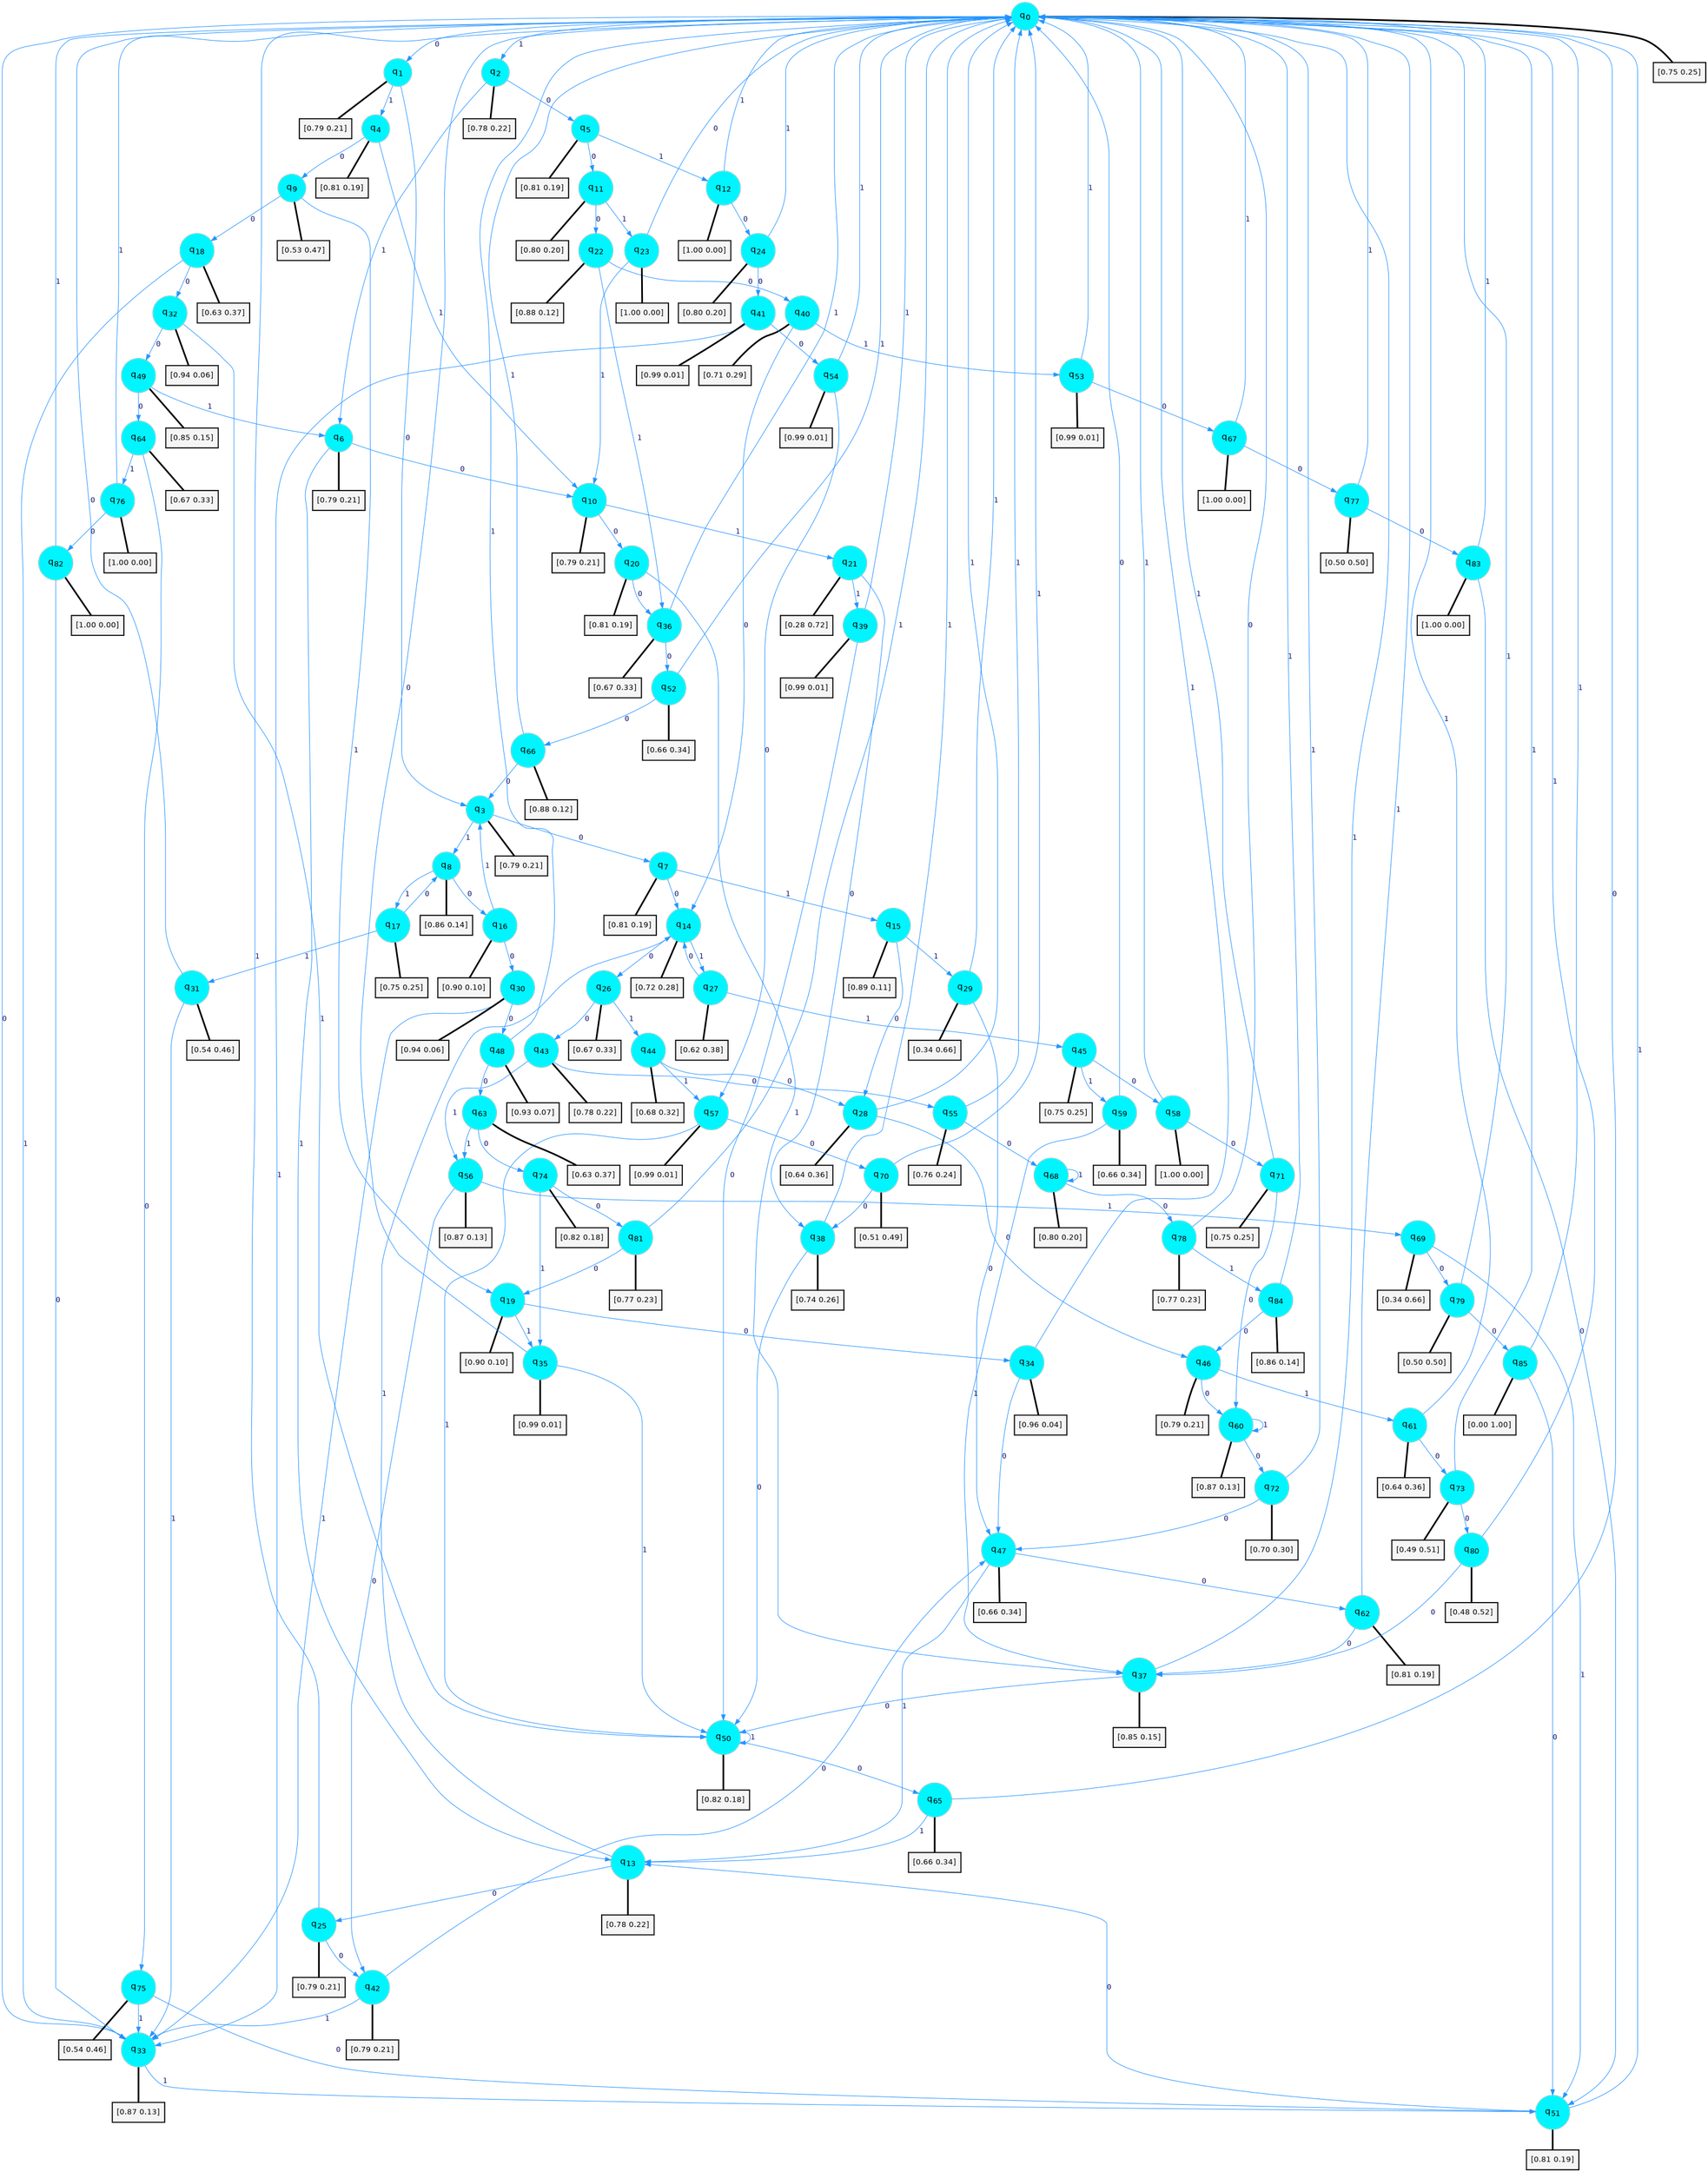digraph G {
graph [
bgcolor=transparent, dpi=300, rankdir=TD, size="40,25"];
node [
color=gray, fillcolor=turquoise1, fontcolor=black, fontname=Helvetica, fontsize=16, fontweight=bold, shape=circle, style=filled];
edge [
arrowsize=1, color=dodgerblue1, fontcolor=midnightblue, fontname=courier, fontweight=bold, penwidth=1, style=solid, weight=20];
0[label=<q<SUB>0</SUB>>];
1[label=<q<SUB>1</SUB>>];
2[label=<q<SUB>2</SUB>>];
3[label=<q<SUB>3</SUB>>];
4[label=<q<SUB>4</SUB>>];
5[label=<q<SUB>5</SUB>>];
6[label=<q<SUB>6</SUB>>];
7[label=<q<SUB>7</SUB>>];
8[label=<q<SUB>8</SUB>>];
9[label=<q<SUB>9</SUB>>];
10[label=<q<SUB>10</SUB>>];
11[label=<q<SUB>11</SUB>>];
12[label=<q<SUB>12</SUB>>];
13[label=<q<SUB>13</SUB>>];
14[label=<q<SUB>14</SUB>>];
15[label=<q<SUB>15</SUB>>];
16[label=<q<SUB>16</SUB>>];
17[label=<q<SUB>17</SUB>>];
18[label=<q<SUB>18</SUB>>];
19[label=<q<SUB>19</SUB>>];
20[label=<q<SUB>20</SUB>>];
21[label=<q<SUB>21</SUB>>];
22[label=<q<SUB>22</SUB>>];
23[label=<q<SUB>23</SUB>>];
24[label=<q<SUB>24</SUB>>];
25[label=<q<SUB>25</SUB>>];
26[label=<q<SUB>26</SUB>>];
27[label=<q<SUB>27</SUB>>];
28[label=<q<SUB>28</SUB>>];
29[label=<q<SUB>29</SUB>>];
30[label=<q<SUB>30</SUB>>];
31[label=<q<SUB>31</SUB>>];
32[label=<q<SUB>32</SUB>>];
33[label=<q<SUB>33</SUB>>];
34[label=<q<SUB>34</SUB>>];
35[label=<q<SUB>35</SUB>>];
36[label=<q<SUB>36</SUB>>];
37[label=<q<SUB>37</SUB>>];
38[label=<q<SUB>38</SUB>>];
39[label=<q<SUB>39</SUB>>];
40[label=<q<SUB>40</SUB>>];
41[label=<q<SUB>41</SUB>>];
42[label=<q<SUB>42</SUB>>];
43[label=<q<SUB>43</SUB>>];
44[label=<q<SUB>44</SUB>>];
45[label=<q<SUB>45</SUB>>];
46[label=<q<SUB>46</SUB>>];
47[label=<q<SUB>47</SUB>>];
48[label=<q<SUB>48</SUB>>];
49[label=<q<SUB>49</SUB>>];
50[label=<q<SUB>50</SUB>>];
51[label=<q<SUB>51</SUB>>];
52[label=<q<SUB>52</SUB>>];
53[label=<q<SUB>53</SUB>>];
54[label=<q<SUB>54</SUB>>];
55[label=<q<SUB>55</SUB>>];
56[label=<q<SUB>56</SUB>>];
57[label=<q<SUB>57</SUB>>];
58[label=<q<SUB>58</SUB>>];
59[label=<q<SUB>59</SUB>>];
60[label=<q<SUB>60</SUB>>];
61[label=<q<SUB>61</SUB>>];
62[label=<q<SUB>62</SUB>>];
63[label=<q<SUB>63</SUB>>];
64[label=<q<SUB>64</SUB>>];
65[label=<q<SUB>65</SUB>>];
66[label=<q<SUB>66</SUB>>];
67[label=<q<SUB>67</SUB>>];
68[label=<q<SUB>68</SUB>>];
69[label=<q<SUB>69</SUB>>];
70[label=<q<SUB>70</SUB>>];
71[label=<q<SUB>71</SUB>>];
72[label=<q<SUB>72</SUB>>];
73[label=<q<SUB>73</SUB>>];
74[label=<q<SUB>74</SUB>>];
75[label=<q<SUB>75</SUB>>];
76[label=<q<SUB>76</SUB>>];
77[label=<q<SUB>77</SUB>>];
78[label=<q<SUB>78</SUB>>];
79[label=<q<SUB>79</SUB>>];
80[label=<q<SUB>80</SUB>>];
81[label=<q<SUB>81</SUB>>];
82[label=<q<SUB>82</SUB>>];
83[label=<q<SUB>83</SUB>>];
84[label=<q<SUB>84</SUB>>];
85[label=<q<SUB>85</SUB>>];
86[label="[0.75 0.25]", shape=box,fontcolor=black, fontname=Helvetica, fontsize=14, penwidth=2, fillcolor=whitesmoke,color=black];
87[label="[0.79 0.21]", shape=box,fontcolor=black, fontname=Helvetica, fontsize=14, penwidth=2, fillcolor=whitesmoke,color=black];
88[label="[0.78 0.22]", shape=box,fontcolor=black, fontname=Helvetica, fontsize=14, penwidth=2, fillcolor=whitesmoke,color=black];
89[label="[0.79 0.21]", shape=box,fontcolor=black, fontname=Helvetica, fontsize=14, penwidth=2, fillcolor=whitesmoke,color=black];
90[label="[0.81 0.19]", shape=box,fontcolor=black, fontname=Helvetica, fontsize=14, penwidth=2, fillcolor=whitesmoke,color=black];
91[label="[0.81 0.19]", shape=box,fontcolor=black, fontname=Helvetica, fontsize=14, penwidth=2, fillcolor=whitesmoke,color=black];
92[label="[0.79 0.21]", shape=box,fontcolor=black, fontname=Helvetica, fontsize=14, penwidth=2, fillcolor=whitesmoke,color=black];
93[label="[0.81 0.19]", shape=box,fontcolor=black, fontname=Helvetica, fontsize=14, penwidth=2, fillcolor=whitesmoke,color=black];
94[label="[0.86 0.14]", shape=box,fontcolor=black, fontname=Helvetica, fontsize=14, penwidth=2, fillcolor=whitesmoke,color=black];
95[label="[0.53 0.47]", shape=box,fontcolor=black, fontname=Helvetica, fontsize=14, penwidth=2, fillcolor=whitesmoke,color=black];
96[label="[0.79 0.21]", shape=box,fontcolor=black, fontname=Helvetica, fontsize=14, penwidth=2, fillcolor=whitesmoke,color=black];
97[label="[0.80 0.20]", shape=box,fontcolor=black, fontname=Helvetica, fontsize=14, penwidth=2, fillcolor=whitesmoke,color=black];
98[label="[1.00 0.00]", shape=box,fontcolor=black, fontname=Helvetica, fontsize=14, penwidth=2, fillcolor=whitesmoke,color=black];
99[label="[0.78 0.22]", shape=box,fontcolor=black, fontname=Helvetica, fontsize=14, penwidth=2, fillcolor=whitesmoke,color=black];
100[label="[0.72 0.28]", shape=box,fontcolor=black, fontname=Helvetica, fontsize=14, penwidth=2, fillcolor=whitesmoke,color=black];
101[label="[0.89 0.11]", shape=box,fontcolor=black, fontname=Helvetica, fontsize=14, penwidth=2, fillcolor=whitesmoke,color=black];
102[label="[0.90 0.10]", shape=box,fontcolor=black, fontname=Helvetica, fontsize=14, penwidth=2, fillcolor=whitesmoke,color=black];
103[label="[0.75 0.25]", shape=box,fontcolor=black, fontname=Helvetica, fontsize=14, penwidth=2, fillcolor=whitesmoke,color=black];
104[label="[0.63 0.37]", shape=box,fontcolor=black, fontname=Helvetica, fontsize=14, penwidth=2, fillcolor=whitesmoke,color=black];
105[label="[0.90 0.10]", shape=box,fontcolor=black, fontname=Helvetica, fontsize=14, penwidth=2, fillcolor=whitesmoke,color=black];
106[label="[0.81 0.19]", shape=box,fontcolor=black, fontname=Helvetica, fontsize=14, penwidth=2, fillcolor=whitesmoke,color=black];
107[label="[0.28 0.72]", shape=box,fontcolor=black, fontname=Helvetica, fontsize=14, penwidth=2, fillcolor=whitesmoke,color=black];
108[label="[0.88 0.12]", shape=box,fontcolor=black, fontname=Helvetica, fontsize=14, penwidth=2, fillcolor=whitesmoke,color=black];
109[label="[1.00 0.00]", shape=box,fontcolor=black, fontname=Helvetica, fontsize=14, penwidth=2, fillcolor=whitesmoke,color=black];
110[label="[0.80 0.20]", shape=box,fontcolor=black, fontname=Helvetica, fontsize=14, penwidth=2, fillcolor=whitesmoke,color=black];
111[label="[0.79 0.21]", shape=box,fontcolor=black, fontname=Helvetica, fontsize=14, penwidth=2, fillcolor=whitesmoke,color=black];
112[label="[0.67 0.33]", shape=box,fontcolor=black, fontname=Helvetica, fontsize=14, penwidth=2, fillcolor=whitesmoke,color=black];
113[label="[0.62 0.38]", shape=box,fontcolor=black, fontname=Helvetica, fontsize=14, penwidth=2, fillcolor=whitesmoke,color=black];
114[label="[0.64 0.36]", shape=box,fontcolor=black, fontname=Helvetica, fontsize=14, penwidth=2, fillcolor=whitesmoke,color=black];
115[label="[0.34 0.66]", shape=box,fontcolor=black, fontname=Helvetica, fontsize=14, penwidth=2, fillcolor=whitesmoke,color=black];
116[label="[0.94 0.06]", shape=box,fontcolor=black, fontname=Helvetica, fontsize=14, penwidth=2, fillcolor=whitesmoke,color=black];
117[label="[0.54 0.46]", shape=box,fontcolor=black, fontname=Helvetica, fontsize=14, penwidth=2, fillcolor=whitesmoke,color=black];
118[label="[0.94 0.06]", shape=box,fontcolor=black, fontname=Helvetica, fontsize=14, penwidth=2, fillcolor=whitesmoke,color=black];
119[label="[0.87 0.13]", shape=box,fontcolor=black, fontname=Helvetica, fontsize=14, penwidth=2, fillcolor=whitesmoke,color=black];
120[label="[0.96 0.04]", shape=box,fontcolor=black, fontname=Helvetica, fontsize=14, penwidth=2, fillcolor=whitesmoke,color=black];
121[label="[0.99 0.01]", shape=box,fontcolor=black, fontname=Helvetica, fontsize=14, penwidth=2, fillcolor=whitesmoke,color=black];
122[label="[0.67 0.33]", shape=box,fontcolor=black, fontname=Helvetica, fontsize=14, penwidth=2, fillcolor=whitesmoke,color=black];
123[label="[0.85 0.15]", shape=box,fontcolor=black, fontname=Helvetica, fontsize=14, penwidth=2, fillcolor=whitesmoke,color=black];
124[label="[0.74 0.26]", shape=box,fontcolor=black, fontname=Helvetica, fontsize=14, penwidth=2, fillcolor=whitesmoke,color=black];
125[label="[0.99 0.01]", shape=box,fontcolor=black, fontname=Helvetica, fontsize=14, penwidth=2, fillcolor=whitesmoke,color=black];
126[label="[0.71 0.29]", shape=box,fontcolor=black, fontname=Helvetica, fontsize=14, penwidth=2, fillcolor=whitesmoke,color=black];
127[label="[0.99 0.01]", shape=box,fontcolor=black, fontname=Helvetica, fontsize=14, penwidth=2, fillcolor=whitesmoke,color=black];
128[label="[0.79 0.21]", shape=box,fontcolor=black, fontname=Helvetica, fontsize=14, penwidth=2, fillcolor=whitesmoke,color=black];
129[label="[0.78 0.22]", shape=box,fontcolor=black, fontname=Helvetica, fontsize=14, penwidth=2, fillcolor=whitesmoke,color=black];
130[label="[0.68 0.32]", shape=box,fontcolor=black, fontname=Helvetica, fontsize=14, penwidth=2, fillcolor=whitesmoke,color=black];
131[label="[0.75 0.25]", shape=box,fontcolor=black, fontname=Helvetica, fontsize=14, penwidth=2, fillcolor=whitesmoke,color=black];
132[label="[0.79 0.21]", shape=box,fontcolor=black, fontname=Helvetica, fontsize=14, penwidth=2, fillcolor=whitesmoke,color=black];
133[label="[0.66 0.34]", shape=box,fontcolor=black, fontname=Helvetica, fontsize=14, penwidth=2, fillcolor=whitesmoke,color=black];
134[label="[0.93 0.07]", shape=box,fontcolor=black, fontname=Helvetica, fontsize=14, penwidth=2, fillcolor=whitesmoke,color=black];
135[label="[0.85 0.15]", shape=box,fontcolor=black, fontname=Helvetica, fontsize=14, penwidth=2, fillcolor=whitesmoke,color=black];
136[label="[0.82 0.18]", shape=box,fontcolor=black, fontname=Helvetica, fontsize=14, penwidth=2, fillcolor=whitesmoke,color=black];
137[label="[0.81 0.19]", shape=box,fontcolor=black, fontname=Helvetica, fontsize=14, penwidth=2, fillcolor=whitesmoke,color=black];
138[label="[0.66 0.34]", shape=box,fontcolor=black, fontname=Helvetica, fontsize=14, penwidth=2, fillcolor=whitesmoke,color=black];
139[label="[0.99 0.01]", shape=box,fontcolor=black, fontname=Helvetica, fontsize=14, penwidth=2, fillcolor=whitesmoke,color=black];
140[label="[0.99 0.01]", shape=box,fontcolor=black, fontname=Helvetica, fontsize=14, penwidth=2, fillcolor=whitesmoke,color=black];
141[label="[0.76 0.24]", shape=box,fontcolor=black, fontname=Helvetica, fontsize=14, penwidth=2, fillcolor=whitesmoke,color=black];
142[label="[0.87 0.13]", shape=box,fontcolor=black, fontname=Helvetica, fontsize=14, penwidth=2, fillcolor=whitesmoke,color=black];
143[label="[0.99 0.01]", shape=box,fontcolor=black, fontname=Helvetica, fontsize=14, penwidth=2, fillcolor=whitesmoke,color=black];
144[label="[1.00 0.00]", shape=box,fontcolor=black, fontname=Helvetica, fontsize=14, penwidth=2, fillcolor=whitesmoke,color=black];
145[label="[0.66 0.34]", shape=box,fontcolor=black, fontname=Helvetica, fontsize=14, penwidth=2, fillcolor=whitesmoke,color=black];
146[label="[0.87 0.13]", shape=box,fontcolor=black, fontname=Helvetica, fontsize=14, penwidth=2, fillcolor=whitesmoke,color=black];
147[label="[0.64 0.36]", shape=box,fontcolor=black, fontname=Helvetica, fontsize=14, penwidth=2, fillcolor=whitesmoke,color=black];
148[label="[0.81 0.19]", shape=box,fontcolor=black, fontname=Helvetica, fontsize=14, penwidth=2, fillcolor=whitesmoke,color=black];
149[label="[0.63 0.37]", shape=box,fontcolor=black, fontname=Helvetica, fontsize=14, penwidth=2, fillcolor=whitesmoke,color=black];
150[label="[0.67 0.33]", shape=box,fontcolor=black, fontname=Helvetica, fontsize=14, penwidth=2, fillcolor=whitesmoke,color=black];
151[label="[0.66 0.34]", shape=box,fontcolor=black, fontname=Helvetica, fontsize=14, penwidth=2, fillcolor=whitesmoke,color=black];
152[label="[0.88 0.12]", shape=box,fontcolor=black, fontname=Helvetica, fontsize=14, penwidth=2, fillcolor=whitesmoke,color=black];
153[label="[1.00 0.00]", shape=box,fontcolor=black, fontname=Helvetica, fontsize=14, penwidth=2, fillcolor=whitesmoke,color=black];
154[label="[0.80 0.20]", shape=box,fontcolor=black, fontname=Helvetica, fontsize=14, penwidth=2, fillcolor=whitesmoke,color=black];
155[label="[0.34 0.66]", shape=box,fontcolor=black, fontname=Helvetica, fontsize=14, penwidth=2, fillcolor=whitesmoke,color=black];
156[label="[0.51 0.49]", shape=box,fontcolor=black, fontname=Helvetica, fontsize=14, penwidth=2, fillcolor=whitesmoke,color=black];
157[label="[0.75 0.25]", shape=box,fontcolor=black, fontname=Helvetica, fontsize=14, penwidth=2, fillcolor=whitesmoke,color=black];
158[label="[0.70 0.30]", shape=box,fontcolor=black, fontname=Helvetica, fontsize=14, penwidth=2, fillcolor=whitesmoke,color=black];
159[label="[0.49 0.51]", shape=box,fontcolor=black, fontname=Helvetica, fontsize=14, penwidth=2, fillcolor=whitesmoke,color=black];
160[label="[0.82 0.18]", shape=box,fontcolor=black, fontname=Helvetica, fontsize=14, penwidth=2, fillcolor=whitesmoke,color=black];
161[label="[0.54 0.46]", shape=box,fontcolor=black, fontname=Helvetica, fontsize=14, penwidth=2, fillcolor=whitesmoke,color=black];
162[label="[1.00 0.00]", shape=box,fontcolor=black, fontname=Helvetica, fontsize=14, penwidth=2, fillcolor=whitesmoke,color=black];
163[label="[0.50 0.50]", shape=box,fontcolor=black, fontname=Helvetica, fontsize=14, penwidth=2, fillcolor=whitesmoke,color=black];
164[label="[0.77 0.23]", shape=box,fontcolor=black, fontname=Helvetica, fontsize=14, penwidth=2, fillcolor=whitesmoke,color=black];
165[label="[0.50 0.50]", shape=box,fontcolor=black, fontname=Helvetica, fontsize=14, penwidth=2, fillcolor=whitesmoke,color=black];
166[label="[0.48 0.52]", shape=box,fontcolor=black, fontname=Helvetica, fontsize=14, penwidth=2, fillcolor=whitesmoke,color=black];
167[label="[0.77 0.23]", shape=box,fontcolor=black, fontname=Helvetica, fontsize=14, penwidth=2, fillcolor=whitesmoke,color=black];
168[label="[1.00 0.00]", shape=box,fontcolor=black, fontname=Helvetica, fontsize=14, penwidth=2, fillcolor=whitesmoke,color=black];
169[label="[1.00 0.00]", shape=box,fontcolor=black, fontname=Helvetica, fontsize=14, penwidth=2, fillcolor=whitesmoke,color=black];
170[label="[0.86 0.14]", shape=box,fontcolor=black, fontname=Helvetica, fontsize=14, penwidth=2, fillcolor=whitesmoke,color=black];
171[label="[0.00 1.00]", shape=box,fontcolor=black, fontname=Helvetica, fontsize=14, penwidth=2, fillcolor=whitesmoke,color=black];
0->1 [label=0];
0->2 [label=1];
0->86 [arrowhead=none, penwidth=3,color=black];
1->3 [label=0];
1->4 [label=1];
1->87 [arrowhead=none, penwidth=3,color=black];
2->5 [label=0];
2->6 [label=1];
2->88 [arrowhead=none, penwidth=3,color=black];
3->7 [label=0];
3->8 [label=1];
3->89 [arrowhead=none, penwidth=3,color=black];
4->9 [label=0];
4->10 [label=1];
4->90 [arrowhead=none, penwidth=3,color=black];
5->11 [label=0];
5->12 [label=1];
5->91 [arrowhead=none, penwidth=3,color=black];
6->10 [label=0];
6->13 [label=1];
6->92 [arrowhead=none, penwidth=3,color=black];
7->14 [label=0];
7->15 [label=1];
7->93 [arrowhead=none, penwidth=3,color=black];
8->16 [label=0];
8->17 [label=1];
8->94 [arrowhead=none, penwidth=3,color=black];
9->18 [label=0];
9->19 [label=1];
9->95 [arrowhead=none, penwidth=3,color=black];
10->20 [label=0];
10->21 [label=1];
10->96 [arrowhead=none, penwidth=3,color=black];
11->22 [label=0];
11->23 [label=1];
11->97 [arrowhead=none, penwidth=3,color=black];
12->24 [label=0];
12->0 [label=1];
12->98 [arrowhead=none, penwidth=3,color=black];
13->25 [label=0];
13->14 [label=1];
13->99 [arrowhead=none, penwidth=3,color=black];
14->26 [label=0];
14->27 [label=1];
14->100 [arrowhead=none, penwidth=3,color=black];
15->28 [label=0];
15->29 [label=1];
15->101 [arrowhead=none, penwidth=3,color=black];
16->30 [label=0];
16->3 [label=1];
16->102 [arrowhead=none, penwidth=3,color=black];
17->8 [label=0];
17->31 [label=1];
17->103 [arrowhead=none, penwidth=3,color=black];
18->32 [label=0];
18->33 [label=1];
18->104 [arrowhead=none, penwidth=3,color=black];
19->34 [label=0];
19->35 [label=1];
19->105 [arrowhead=none, penwidth=3,color=black];
20->36 [label=0];
20->37 [label=1];
20->106 [arrowhead=none, penwidth=3,color=black];
21->38 [label=0];
21->39 [label=1];
21->107 [arrowhead=none, penwidth=3,color=black];
22->40 [label=0];
22->36 [label=1];
22->108 [arrowhead=none, penwidth=3,color=black];
23->0 [label=0];
23->10 [label=1];
23->109 [arrowhead=none, penwidth=3,color=black];
24->41 [label=0];
24->0 [label=1];
24->110 [arrowhead=none, penwidth=3,color=black];
25->42 [label=0];
25->0 [label=1];
25->111 [arrowhead=none, penwidth=3,color=black];
26->43 [label=0];
26->44 [label=1];
26->112 [arrowhead=none, penwidth=3,color=black];
27->14 [label=0];
27->45 [label=1];
27->113 [arrowhead=none, penwidth=3,color=black];
28->46 [label=0];
28->0 [label=1];
28->114 [arrowhead=none, penwidth=3,color=black];
29->47 [label=0];
29->0 [label=1];
29->115 [arrowhead=none, penwidth=3,color=black];
30->48 [label=0];
30->33 [label=1];
30->116 [arrowhead=none, penwidth=3,color=black];
31->0 [label=0];
31->33 [label=1];
31->117 [arrowhead=none, penwidth=3,color=black];
32->49 [label=0];
32->50 [label=1];
32->118 [arrowhead=none, penwidth=3,color=black];
33->0 [label=0];
33->51 [label=1];
33->119 [arrowhead=none, penwidth=3,color=black];
34->47 [label=0];
34->0 [label=1];
34->120 [arrowhead=none, penwidth=3,color=black];
35->0 [label=0];
35->50 [label=1];
35->121 [arrowhead=none, penwidth=3,color=black];
36->52 [label=0];
36->0 [label=1];
36->122 [arrowhead=none, penwidth=3,color=black];
37->50 [label=0];
37->0 [label=1];
37->123 [arrowhead=none, penwidth=3,color=black];
38->50 [label=0];
38->0 [label=1];
38->124 [arrowhead=none, penwidth=3,color=black];
39->50 [label=0];
39->0 [label=1];
39->125 [arrowhead=none, penwidth=3,color=black];
40->14 [label=0];
40->53 [label=1];
40->126 [arrowhead=none, penwidth=3,color=black];
41->54 [label=0];
41->33 [label=1];
41->127 [arrowhead=none, penwidth=3,color=black];
42->47 [label=0];
42->33 [label=1];
42->128 [arrowhead=none, penwidth=3,color=black];
43->55 [label=0];
43->56 [label=1];
43->129 [arrowhead=none, penwidth=3,color=black];
44->28 [label=0];
44->57 [label=1];
44->130 [arrowhead=none, penwidth=3,color=black];
45->58 [label=0];
45->59 [label=1];
45->131 [arrowhead=none, penwidth=3,color=black];
46->60 [label=0];
46->61 [label=1];
46->132 [arrowhead=none, penwidth=3,color=black];
47->62 [label=0];
47->13 [label=1];
47->133 [arrowhead=none, penwidth=3,color=black];
48->63 [label=0];
48->0 [label=1];
48->134 [arrowhead=none, penwidth=3,color=black];
49->64 [label=0];
49->6 [label=1];
49->135 [arrowhead=none, penwidth=3,color=black];
50->65 [label=0];
50->50 [label=1];
50->136 [arrowhead=none, penwidth=3,color=black];
51->13 [label=0];
51->0 [label=1];
51->137 [arrowhead=none, penwidth=3,color=black];
52->66 [label=0];
52->0 [label=1];
52->138 [arrowhead=none, penwidth=3,color=black];
53->67 [label=0];
53->0 [label=1];
53->139 [arrowhead=none, penwidth=3,color=black];
54->57 [label=0];
54->0 [label=1];
54->140 [arrowhead=none, penwidth=3,color=black];
55->68 [label=0];
55->0 [label=1];
55->141 [arrowhead=none, penwidth=3,color=black];
56->42 [label=0];
56->69 [label=1];
56->142 [arrowhead=none, penwidth=3,color=black];
57->70 [label=0];
57->50 [label=1];
57->143 [arrowhead=none, penwidth=3,color=black];
58->71 [label=0];
58->0 [label=1];
58->144 [arrowhead=none, penwidth=3,color=black];
59->0 [label=0];
59->37 [label=1];
59->145 [arrowhead=none, penwidth=3,color=black];
60->72 [label=0];
60->60 [label=1];
60->146 [arrowhead=none, penwidth=3,color=black];
61->73 [label=0];
61->0 [label=1];
61->147 [arrowhead=none, penwidth=3,color=black];
62->37 [label=0];
62->0 [label=1];
62->148 [arrowhead=none, penwidth=3,color=black];
63->74 [label=0];
63->56 [label=1];
63->149 [arrowhead=none, penwidth=3,color=black];
64->75 [label=0];
64->76 [label=1];
64->150 [arrowhead=none, penwidth=3,color=black];
65->0 [label=0];
65->13 [label=1];
65->151 [arrowhead=none, penwidth=3,color=black];
66->3 [label=0];
66->0 [label=1];
66->152 [arrowhead=none, penwidth=3,color=black];
67->77 [label=0];
67->0 [label=1];
67->153 [arrowhead=none, penwidth=3,color=black];
68->78 [label=0];
68->68 [label=1];
68->154 [arrowhead=none, penwidth=3,color=black];
69->79 [label=0];
69->51 [label=1];
69->155 [arrowhead=none, penwidth=3,color=black];
70->38 [label=0];
70->0 [label=1];
70->156 [arrowhead=none, penwidth=3,color=black];
71->60 [label=0];
71->0 [label=1];
71->157 [arrowhead=none, penwidth=3,color=black];
72->47 [label=0];
72->0 [label=1];
72->158 [arrowhead=none, penwidth=3,color=black];
73->80 [label=0];
73->0 [label=1];
73->159 [arrowhead=none, penwidth=3,color=black];
74->81 [label=0];
74->35 [label=1];
74->160 [arrowhead=none, penwidth=3,color=black];
75->51 [label=0];
75->33 [label=1];
75->161 [arrowhead=none, penwidth=3,color=black];
76->82 [label=0];
76->0 [label=1];
76->162 [arrowhead=none, penwidth=3,color=black];
77->83 [label=0];
77->0 [label=1];
77->163 [arrowhead=none, penwidth=3,color=black];
78->0 [label=0];
78->84 [label=1];
78->164 [arrowhead=none, penwidth=3,color=black];
79->85 [label=0];
79->0 [label=1];
79->165 [arrowhead=none, penwidth=3,color=black];
80->37 [label=0];
80->0 [label=1];
80->166 [arrowhead=none, penwidth=3,color=black];
81->19 [label=0];
81->0 [label=1];
81->167 [arrowhead=none, penwidth=3,color=black];
82->33 [label=0];
82->0 [label=1];
82->168 [arrowhead=none, penwidth=3,color=black];
83->51 [label=0];
83->0 [label=1];
83->169 [arrowhead=none, penwidth=3,color=black];
84->46 [label=0];
84->0 [label=1];
84->170 [arrowhead=none, penwidth=3,color=black];
85->51 [label=0];
85->0 [label=1];
85->171 [arrowhead=none, penwidth=3,color=black];
}
